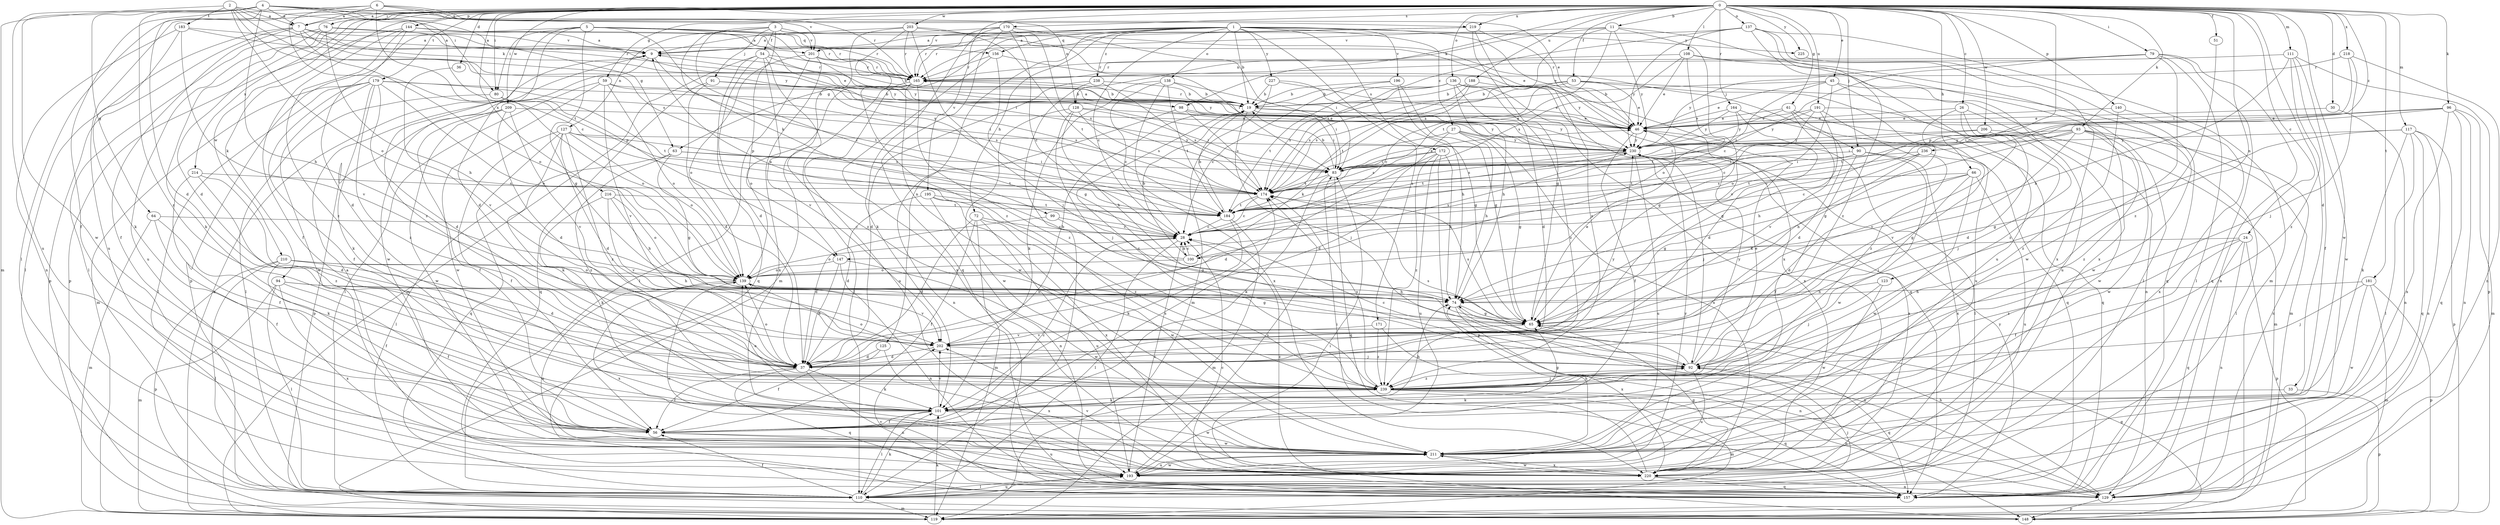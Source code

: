strict digraph  {
0;
1;
2;
3;
4;
5;
6;
7;
9;
11;
19;
24;
26;
27;
28;
30;
33;
36;
37;
45;
46;
51;
53;
54;
56;
59;
61;
63;
64;
65;
66;
72;
74;
76;
79;
80;
83;
90;
91;
92;
93;
94;
96;
98;
99;
100;
101;
108;
110;
111;
117;
119;
123;
125;
127;
128;
129;
136;
137;
138;
139;
140;
144;
147;
148;
156;
157;
164;
165;
170;
171;
172;
174;
179;
181;
183;
184;
188;
191;
193;
195;
196;
201;
202;
203;
206;
209;
210;
211;
214;
216;
218;
219;
220;
225;
227;
230;
236;
238;
239;
0 -> 7  [label=a];
0 -> 11  [label=b];
0 -> 24  [label=c];
0 -> 26  [label=c];
0 -> 30  [label=d];
0 -> 33  [label=d];
0 -> 36  [label=d];
0 -> 37  [label=d];
0 -> 45  [label=e];
0 -> 51  [label=f];
0 -> 53  [label=f];
0 -> 59  [label=g];
0 -> 61  [label=g];
0 -> 66  [label=h];
0 -> 76  [label=i];
0 -> 79  [label=i];
0 -> 80  [label=i];
0 -> 90  [label=j];
0 -> 93  [label=k];
0 -> 94  [label=k];
0 -> 96  [label=k];
0 -> 98  [label=k];
0 -> 108  [label=l];
0 -> 110  [label=l];
0 -> 111  [label=m];
0 -> 117  [label=m];
0 -> 123  [label=n];
0 -> 136  [label=o];
0 -> 137  [label=o];
0 -> 140  [label=p];
0 -> 144  [label=p];
0 -> 147  [label=p];
0 -> 164  [label=r];
0 -> 170  [label=s];
0 -> 179  [label=t];
0 -> 181  [label=t];
0 -> 188  [label=u];
0 -> 191  [label=u];
0 -> 193  [label=u];
0 -> 195  [label=v];
0 -> 203  [label=w];
0 -> 206  [label=w];
0 -> 209  [label=w];
0 -> 210  [label=w];
0 -> 211  [label=w];
0 -> 214  [label=x];
0 -> 216  [label=x];
0 -> 218  [label=x];
0 -> 219  [label=x];
0 -> 225  [label=y];
0 -> 236  [label=z];
1 -> 19  [label=b];
1 -> 27  [label=c];
1 -> 28  [label=c];
1 -> 46  [label=e];
1 -> 63  [label=g];
1 -> 72  [label=h];
1 -> 125  [label=n];
1 -> 138  [label=o];
1 -> 156  [label=q];
1 -> 165  [label=r];
1 -> 171  [label=s];
1 -> 172  [label=s];
1 -> 196  [label=v];
1 -> 201  [label=v];
1 -> 225  [label=y];
1 -> 227  [label=y];
1 -> 238  [label=z];
2 -> 7  [label=a];
2 -> 80  [label=i];
2 -> 98  [label=k];
2 -> 119  [label=m];
2 -> 139  [label=o];
2 -> 174  [label=s];
2 -> 183  [label=t];
2 -> 230  [label=y];
3 -> 28  [label=c];
3 -> 46  [label=e];
3 -> 54  [label=f];
3 -> 90  [label=j];
3 -> 91  [label=j];
3 -> 99  [label=k];
3 -> 127  [label=n];
3 -> 147  [label=p];
3 -> 201  [label=v];
4 -> 7  [label=a];
4 -> 37  [label=d];
4 -> 63  [label=g];
4 -> 64  [label=g];
4 -> 74  [label=h];
4 -> 128  [label=n];
4 -> 147  [label=p];
4 -> 193  [label=u];
4 -> 211  [label=w];
4 -> 219  [label=x];
4 -> 239  [label=z];
5 -> 37  [label=d];
5 -> 65  [label=g];
5 -> 80  [label=i];
5 -> 83  [label=i];
5 -> 148  [label=p];
5 -> 156  [label=q];
5 -> 165  [label=r];
5 -> 174  [label=s];
5 -> 230  [label=y];
5 -> 239  [label=z];
6 -> 7  [label=a];
6 -> 28  [label=c];
6 -> 46  [label=e];
6 -> 56  [label=f];
6 -> 165  [label=r];
6 -> 184  [label=t];
6 -> 201  [label=v];
7 -> 9  [label=a];
7 -> 46  [label=e];
7 -> 56  [label=f];
7 -> 110  [label=l];
7 -> 139  [label=o];
7 -> 148  [label=p];
7 -> 201  [label=v];
7 -> 230  [label=y];
9 -> 165  [label=r];
9 -> 184  [label=t];
9 -> 211  [label=w];
11 -> 128  [label=n];
11 -> 174  [label=s];
11 -> 184  [label=t];
11 -> 201  [label=v];
11 -> 202  [label=v];
11 -> 220  [label=x];
11 -> 230  [label=y];
19 -> 46  [label=e];
19 -> 83  [label=i];
19 -> 92  [label=j];
19 -> 165  [label=r];
19 -> 230  [label=y];
19 -> 239  [label=z];
24 -> 56  [label=f];
24 -> 100  [label=k];
24 -> 129  [label=n];
24 -> 148  [label=p];
24 -> 157  [label=q];
24 -> 239  [label=z];
26 -> 37  [label=d];
26 -> 46  [label=e];
26 -> 65  [label=g];
26 -> 202  [label=v];
26 -> 211  [label=w];
27 -> 37  [label=d];
27 -> 65  [label=g];
27 -> 74  [label=h];
27 -> 100  [label=k];
27 -> 220  [label=x];
27 -> 230  [label=y];
28 -> 100  [label=k];
28 -> 110  [label=l];
28 -> 139  [label=o];
30 -> 46  [label=e];
30 -> 129  [label=n];
33 -> 101  [label=k];
33 -> 148  [label=p];
36 -> 202  [label=v];
37 -> 56  [label=f];
37 -> 101  [label=k];
37 -> 129  [label=n];
37 -> 139  [label=o];
37 -> 157  [label=q];
37 -> 230  [label=y];
45 -> 19  [label=b];
45 -> 46  [label=e];
45 -> 139  [label=o];
45 -> 174  [label=s];
45 -> 211  [label=w];
45 -> 239  [label=z];
46 -> 9  [label=a];
46 -> 56  [label=f];
46 -> 110  [label=l];
46 -> 230  [label=y];
51 -> 239  [label=z];
53 -> 19  [label=b];
53 -> 28  [label=c];
53 -> 46  [label=e];
53 -> 129  [label=n];
53 -> 174  [label=s];
53 -> 193  [label=u];
54 -> 19  [label=b];
54 -> 37  [label=d];
54 -> 119  [label=m];
54 -> 157  [label=q];
54 -> 165  [label=r];
54 -> 202  [label=v];
54 -> 239  [label=z];
56 -> 28  [label=c];
56 -> 174  [label=s];
56 -> 193  [label=u];
56 -> 211  [label=w];
59 -> 19  [label=b];
59 -> 110  [label=l];
59 -> 139  [label=o];
59 -> 174  [label=s];
59 -> 202  [label=v];
59 -> 211  [label=w];
61 -> 37  [label=d];
61 -> 46  [label=e];
61 -> 157  [label=q];
61 -> 202  [label=v];
61 -> 230  [label=y];
63 -> 65  [label=g];
63 -> 83  [label=i];
63 -> 110  [label=l];
63 -> 184  [label=t];
63 -> 239  [label=z];
64 -> 28  [label=c];
64 -> 56  [label=f];
64 -> 101  [label=k];
64 -> 119  [label=m];
65 -> 46  [label=e];
65 -> 174  [label=s];
65 -> 202  [label=v];
66 -> 37  [label=d];
66 -> 65  [label=g];
66 -> 92  [label=j];
66 -> 174  [label=s];
66 -> 193  [label=u];
66 -> 211  [label=w];
72 -> 28  [label=c];
72 -> 37  [label=d];
72 -> 56  [label=f];
72 -> 119  [label=m];
72 -> 193  [label=u];
72 -> 211  [label=w];
74 -> 65  [label=g];
74 -> 129  [label=n];
74 -> 220  [label=x];
76 -> 9  [label=a];
76 -> 74  [label=h];
76 -> 101  [label=k];
76 -> 110  [label=l];
76 -> 165  [label=r];
76 -> 193  [label=u];
79 -> 28  [label=c];
79 -> 110  [label=l];
79 -> 129  [label=n];
79 -> 157  [label=q];
79 -> 165  [label=r];
79 -> 211  [label=w];
79 -> 230  [label=y];
80 -> 110  [label=l];
80 -> 139  [label=o];
80 -> 184  [label=t];
83 -> 19  [label=b];
83 -> 46  [label=e];
83 -> 101  [label=k];
83 -> 157  [label=q];
83 -> 174  [label=s];
90 -> 56  [label=f];
90 -> 83  [label=i];
90 -> 184  [label=t];
90 -> 211  [label=w];
90 -> 220  [label=x];
91 -> 19  [label=b];
91 -> 37  [label=d];
91 -> 157  [label=q];
91 -> 174  [label=s];
92 -> 28  [label=c];
92 -> 46  [label=e];
92 -> 139  [label=o];
92 -> 157  [label=q];
92 -> 174  [label=s];
92 -> 193  [label=u];
92 -> 230  [label=y];
92 -> 239  [label=z];
93 -> 28  [label=c];
93 -> 74  [label=h];
93 -> 83  [label=i];
93 -> 110  [label=l];
93 -> 129  [label=n];
93 -> 202  [label=v];
93 -> 211  [label=w];
93 -> 230  [label=y];
93 -> 239  [label=z];
94 -> 56  [label=f];
94 -> 65  [label=g];
94 -> 74  [label=h];
94 -> 110  [label=l];
94 -> 119  [label=m];
94 -> 220  [label=x];
96 -> 46  [label=e];
96 -> 83  [label=i];
96 -> 119  [label=m];
96 -> 129  [label=n];
96 -> 157  [label=q];
96 -> 184  [label=t];
96 -> 220  [label=x];
98 -> 46  [label=e];
98 -> 129  [label=n];
98 -> 174  [label=s];
98 -> 230  [label=y];
99 -> 28  [label=c];
99 -> 37  [label=d];
99 -> 65  [label=g];
100 -> 9  [label=a];
100 -> 19  [label=b];
100 -> 28  [label=c];
100 -> 139  [label=o];
100 -> 230  [label=y];
101 -> 56  [label=f];
101 -> 65  [label=g];
101 -> 74  [label=h];
101 -> 110  [label=l];
101 -> 139  [label=o];
101 -> 202  [label=v];
101 -> 211  [label=w];
108 -> 46  [label=e];
108 -> 110  [label=l];
108 -> 139  [label=o];
108 -> 165  [label=r];
108 -> 174  [label=s];
108 -> 193  [label=u];
110 -> 56  [label=f];
110 -> 92  [label=j];
110 -> 101  [label=k];
110 -> 119  [label=m];
110 -> 193  [label=u];
111 -> 56  [label=f];
111 -> 74  [label=h];
111 -> 148  [label=p];
111 -> 165  [label=r];
111 -> 211  [label=w];
111 -> 239  [label=z];
117 -> 65  [label=g];
117 -> 101  [label=k];
117 -> 110  [label=l];
117 -> 129  [label=n];
117 -> 148  [label=p];
117 -> 157  [label=q];
117 -> 230  [label=y];
119 -> 9  [label=a];
119 -> 101  [label=k];
123 -> 74  [label=h];
123 -> 92  [label=j];
123 -> 211  [label=w];
125 -> 37  [label=d];
125 -> 56  [label=f];
125 -> 220  [label=x];
127 -> 37  [label=d];
127 -> 56  [label=f];
127 -> 101  [label=k];
127 -> 139  [label=o];
127 -> 157  [label=q];
127 -> 174  [label=s];
127 -> 230  [label=y];
127 -> 239  [label=z];
128 -> 46  [label=e];
128 -> 74  [label=h];
128 -> 83  [label=i];
128 -> 92  [label=j];
128 -> 174  [label=s];
128 -> 211  [label=w];
129 -> 74  [label=h];
129 -> 148  [label=p];
136 -> 19  [label=b];
136 -> 37  [label=d];
136 -> 74  [label=h];
136 -> 157  [label=q];
136 -> 174  [label=s];
136 -> 184  [label=t];
136 -> 220  [label=x];
136 -> 239  [label=z];
137 -> 9  [label=a];
137 -> 119  [label=m];
137 -> 174  [label=s];
137 -> 193  [label=u];
137 -> 220  [label=x];
137 -> 230  [label=y];
137 -> 239  [label=z];
138 -> 19  [label=b];
138 -> 28  [label=c];
138 -> 83  [label=i];
138 -> 101  [label=k];
138 -> 184  [label=t];
138 -> 220  [label=x];
139 -> 74  [label=h];
139 -> 193  [label=u];
139 -> 202  [label=v];
139 -> 220  [label=x];
140 -> 46  [label=e];
140 -> 220  [label=x];
140 -> 239  [label=z];
144 -> 9  [label=a];
144 -> 37  [label=d];
144 -> 56  [label=f];
144 -> 148  [label=p];
144 -> 165  [label=r];
144 -> 239  [label=z];
147 -> 37  [label=d];
147 -> 129  [label=n];
147 -> 139  [label=o];
147 -> 211  [label=w];
148 -> 65  [label=g];
148 -> 83  [label=i];
156 -> 65  [label=g];
156 -> 165  [label=r];
156 -> 220  [label=x];
156 -> 230  [label=y];
157 -> 28  [label=c];
157 -> 202  [label=v];
157 -> 230  [label=y];
164 -> 37  [label=d];
164 -> 46  [label=e];
164 -> 157  [label=q];
164 -> 184  [label=t];
164 -> 230  [label=y];
165 -> 19  [label=b];
165 -> 110  [label=l];
165 -> 139  [label=o];
165 -> 193  [label=u];
165 -> 211  [label=w];
165 -> 239  [label=z];
170 -> 9  [label=a];
170 -> 28  [label=c];
170 -> 83  [label=i];
170 -> 101  [label=k];
170 -> 157  [label=q];
170 -> 165  [label=r];
170 -> 174  [label=s];
171 -> 129  [label=n];
171 -> 202  [label=v];
171 -> 239  [label=z];
172 -> 37  [label=d];
172 -> 74  [label=h];
172 -> 83  [label=i];
172 -> 148  [label=p];
172 -> 174  [label=s];
172 -> 193  [label=u];
172 -> 239  [label=z];
174 -> 28  [label=c];
174 -> 184  [label=t];
179 -> 19  [label=b];
179 -> 37  [label=d];
179 -> 56  [label=f];
179 -> 83  [label=i];
179 -> 101  [label=k];
179 -> 110  [label=l];
179 -> 119  [label=m];
179 -> 139  [label=o];
179 -> 211  [label=w];
179 -> 239  [label=z];
181 -> 74  [label=h];
181 -> 92  [label=j];
181 -> 119  [label=m];
181 -> 148  [label=p];
181 -> 211  [label=w];
183 -> 9  [label=a];
183 -> 101  [label=k];
183 -> 129  [label=n];
183 -> 165  [label=r];
183 -> 202  [label=v];
184 -> 19  [label=b];
184 -> 28  [label=c];
184 -> 101  [label=k];
184 -> 119  [label=m];
188 -> 19  [label=b];
188 -> 65  [label=g];
188 -> 174  [label=s];
188 -> 184  [label=t];
191 -> 28  [label=c];
191 -> 46  [label=e];
191 -> 65  [label=g];
191 -> 119  [label=m];
191 -> 230  [label=y];
191 -> 239  [label=z];
193 -> 9  [label=a];
193 -> 28  [label=c];
193 -> 110  [label=l];
193 -> 174  [label=s];
193 -> 211  [label=w];
193 -> 230  [label=y];
195 -> 37  [label=d];
195 -> 129  [label=n];
195 -> 184  [label=t];
195 -> 220  [label=x];
195 -> 239  [label=z];
196 -> 19  [label=b];
196 -> 28  [label=c];
196 -> 65  [label=g];
196 -> 74  [label=h];
201 -> 110  [label=l];
201 -> 139  [label=o];
201 -> 165  [label=r];
201 -> 220  [label=x];
201 -> 230  [label=y];
202 -> 19  [label=b];
202 -> 37  [label=d];
202 -> 92  [label=j];
203 -> 9  [label=a];
203 -> 83  [label=i];
203 -> 92  [label=j];
203 -> 119  [label=m];
203 -> 165  [label=r];
203 -> 184  [label=t];
203 -> 239  [label=z];
206 -> 83  [label=i];
206 -> 92  [label=j];
206 -> 119  [label=m];
206 -> 230  [label=y];
209 -> 37  [label=d];
209 -> 46  [label=e];
209 -> 56  [label=f];
209 -> 148  [label=p];
209 -> 202  [label=v];
209 -> 211  [label=w];
210 -> 37  [label=d];
210 -> 56  [label=f];
210 -> 74  [label=h];
210 -> 110  [label=l];
210 -> 139  [label=o];
210 -> 148  [label=p];
211 -> 74  [label=h];
211 -> 193  [label=u];
211 -> 220  [label=x];
214 -> 37  [label=d];
214 -> 56  [label=f];
214 -> 174  [label=s];
214 -> 239  [label=z];
216 -> 74  [label=h];
216 -> 101  [label=k];
216 -> 139  [label=o];
216 -> 184  [label=t];
216 -> 202  [label=v];
218 -> 83  [label=i];
218 -> 92  [label=j];
218 -> 129  [label=n];
218 -> 165  [label=r];
219 -> 9  [label=a];
219 -> 65  [label=g];
219 -> 165  [label=r];
219 -> 220  [label=x];
219 -> 239  [label=z];
220 -> 28  [label=c];
220 -> 65  [label=g];
220 -> 83  [label=i];
220 -> 129  [label=n];
220 -> 139  [label=o];
220 -> 157  [label=q];
220 -> 202  [label=v];
220 -> 211  [label=w];
225 -> 157  [label=q];
227 -> 19  [label=b];
227 -> 46  [label=e];
227 -> 65  [label=g];
227 -> 119  [label=m];
230 -> 83  [label=i];
230 -> 92  [label=j];
230 -> 174  [label=s];
230 -> 184  [label=t];
230 -> 193  [label=u];
230 -> 220  [label=x];
236 -> 28  [label=c];
236 -> 65  [label=g];
236 -> 74  [label=h];
236 -> 83  [label=i];
236 -> 184  [label=t];
238 -> 19  [label=b];
238 -> 37  [label=d];
238 -> 110  [label=l];
238 -> 174  [label=s];
239 -> 92  [label=j];
239 -> 101  [label=k];
239 -> 119  [label=m];
239 -> 129  [label=n];
239 -> 157  [label=q];
239 -> 174  [label=s];
}
